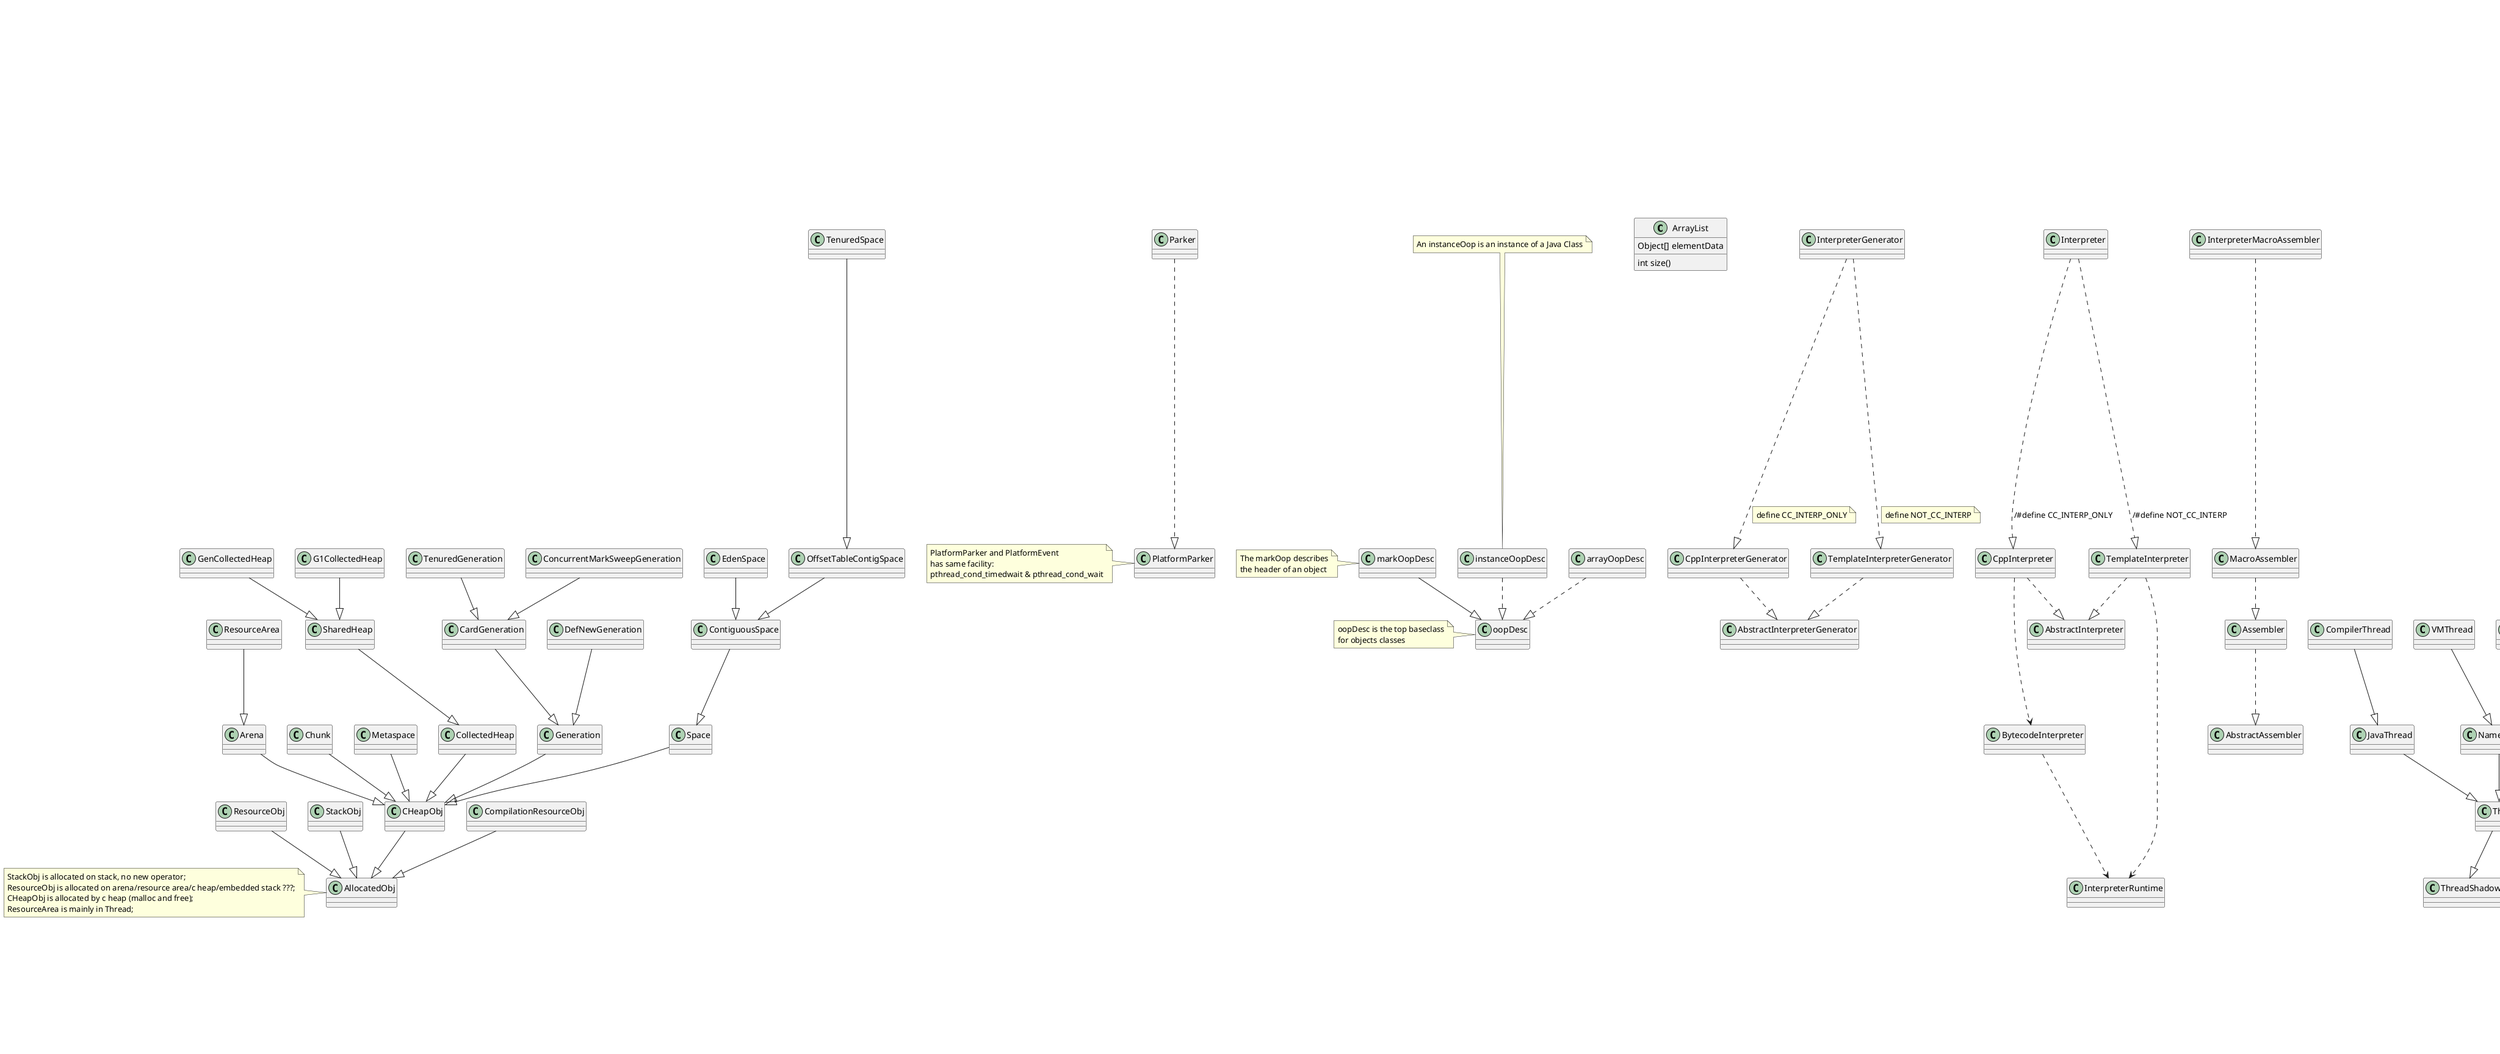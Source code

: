 @startuml
class ArrayList {
Object[] elementData
int size()
}

CppInterpreterGenerator ..|> AbstractInterpreterGenerator
TemplateInterpreterGenerator ..|> AbstractInterpreterGenerator
InterpreterGenerator ..|> CppInterpreterGenerator
note on link: define CC_INTERP_ONLY
InterpreterGenerator ..|> TemplateInterpreterGenerator
note on link: define NOT_CC_INTERP

CppInterpreter ..|> AbstractInterpreter
TemplateInterpreter ..|> AbstractInterpreter
Interpreter ..|> CppInterpreter: /#define CC_INTERP_ONLY
Interpreter ..|> TemplateInterpreter: /#define NOT_CC_INTERP

Assembler ..|> AbstractAssembler
MacroAssembler ..|> Assembler
InterpreterMacroAssembler ..|> MacroAssembler

BytecodeInterpreter ...> InterpreterRuntime
CppInterpreter ...> BytecodeInterpreter
TemplateInterpreter ...> InterpreterRuntime

Thread --|> ThreadShadow
JavaThread --|> Thread
NamedThread --|> Thread
WatcherThread --|> Thread

VMThread --|> NamedThread
ConcurrentGCThread --|> NamedThread
WorkerThread --|> NamedThread

GCTaskThread --|> WorkerThread
note top of GCTaskThread
GCTaskThread is for ParallelGC
end note

CompilerThread --|> JavaThread

Thread ...> OSThread

ResourceObj --|> AllocatedObj
StackObj --|> AllocatedObj
CHeapObj --|> AllocatedObj
CompilationResourceObj --|> AllocatedObj
note left of AllocatedObj
StackObj is allocated on stack, no new operator;
ResourceObj is allocated on arena/resource area/c heap/embedded stack ???;
CHeapObj is allocated by c heap (malloc and free);
ResourceArea is mainly in Thread;
end note

Arena --|> CHeapObj
ResourceArea --|> Arena
Chunk --|> CHeapObj
Metaspace --|> CHeapObj
CollectedHeap --|> CHeapObj
SharedHeap --|> CollectedHeap
GenCollectedHeap --|> SharedHeap
G1CollectedHeap --|> SharedHeap
Generation --|> CHeapObj
CardGeneration --|> Generation
TenuredGeneration --|> CardGeneration
ConcurrentMarkSweepGeneration --|> CardGeneration
DefNewGeneration --|> Generation

Space --|> CHeapObj
ContiguousSpace --|> Space
EdenSpace --|> ContiguousSpace
OffsetTableContigSpace --|> ContiguousSpace
TenuredSpace --|> OffsetTableContigSpace

Parker ..|> PlatformParker
ParkEvent ..|> PlatformEvent
note left of PlatformParker
PlatformParker and PlatformEvent
has same facility:
pthread_cond_timedwait & pthread_cond_wait
end note

markOopDesc --|> oopDesc
instanceOopDesc ..|> oopDesc
arrayOopDesc ..|> oopDesc

note left of markOopDesc
The markOop describes
the header of an object
end note

note left of oopDesc
oopDesc is the top baseclass
for objects classes
end note

note top of instanceOopDesc
An instanceOop is an instance of a Java Class
end note

InstanceClassLoaderKlass ..|> InstanceKlass
InstanceMirrorKlass ..|> InstanceKlass
InstanceRefKlass ..|> InstanceKlass
InstanceKlass ..|> Klass
TypeArrayKlass ..|> ArrayKlass
ObjArrayKlass ..|> ArrayKlass
ArrayKlass ..|> Klass
Klass ..|> Metadata
Method ..|> Metadata
Metadata ..|> MetaspaceObj

ConstantPool ..|> Metadata
MethodData ..|> Metadata
ConstMethod ..|> MetaspaceObj
MethodCounters ..|> MetaspaceObj
ConstantPoolCache ..|> MetaspaceObj

Method ...> MethodData
Method ...> ConstMethod
ConstMethod ...> ConstantPool
ConstantPool ...> ConstantPoolCache

CodeBlob ..|> _ValueObj
nmethod ..|> CodeBlob
RuntimeStub ..|> CodeBlob
BufferBlob ..|> CodeBlob
AdapterBlob ..|> BufferBlob
SingletonBlob ..|> CodeBlob
DeoptimizationBlob ..|> SingletonBlob
SafepointBlob ..|> SingletonBlob
ExceptionBlob ..|> SingletonBlob
UncommonTrapBlob ..|> SingletonBlob

note bottom of CodeBlob
RuntimeStub: used to call a (static) C++ runtime routine
AdapterBlob: used to hold C2I/I2C adapters
ExceptionBlob: used for exception unwinding by Compiler2
UncommonTrapBlob: used for rare situation trap handling by Compiler2
end note

note as common_note
  将src.zip解压后将相应java源代码路径配置到jdk的source path中即可在idea中查看源码
  -XX:-UseStackBanging和-XX:-ProfileInterpreter，不生成栈检查和统计相关的汇编代码
  <b>global.h</b>: jvm flag 参数
  <b>javaCalls.cpp</b>: JavaCalls::call native方法中调用java方法
  <b>interpreterRuntime(解释执行的方法)、stubRoutines(编译执行的方法)、SharedRuntime(解释/编译执行的方法)
  <b>macroAssembler_x86.cpp</b>: MacroAssembler::call_VM 生成 模板解释器执行指令时(即java方法)调用native方法(interpreterRuntime的方法) 的例程的汇编代码
  <b>templateInterpreter_x86_64.cpp</b>: AbstractInterpreterGenerator::generate_method_entry generate_normal_entry generate_native_entry 生成java/native解释执行的入口
  <b>sharedRuntime_x86_64.cpp</b>: SharedRuntime::generate_native_wrapper 生成native编译执行的入口:
  InterpreterGenerator::generate_normal_entry ->
  	return address of asm code				(templateInterpreter)
  	return CppInterpreter::normal_entry     (zero)

  InterpreterGenerator::generate_native_entry ->
  	return address of asm code				(templateInterpreter)
  	return CppInterpreter::native_entry     (zero)

  assembler_x86.cpp
  globalDefinitions.hpp
  globals.hpp
  interp_masm_x86_64.cpp
  interpreterRuntime.cpp
  javaCalls.cpp
  jni.cpp
  jvm.cpp
  library_call.cpp
  macroAssembler_x86.cpp
  method.cpp
  nmethod.cpp
  sharedRuntime_x86_64.cpp
  stubGenerator_x86_64.cpp
  stubRoutines.cpp
  systemDictionary.cpp
  templateInterpreter_x86_64.cpp
  templateTable_x86_64.cpp
  x86_64.ad

  cppInterpreter_zero.cpp
  stubGenerator_zero.cpp

  <u>also</u> <color:royalBlue>on several</color> <s>words</s> lines
  Class13 --> Class14
  Class15 ..> Class16
  Class17 --|> Class18
  Class19 *--> Class20
end note
@enduml
